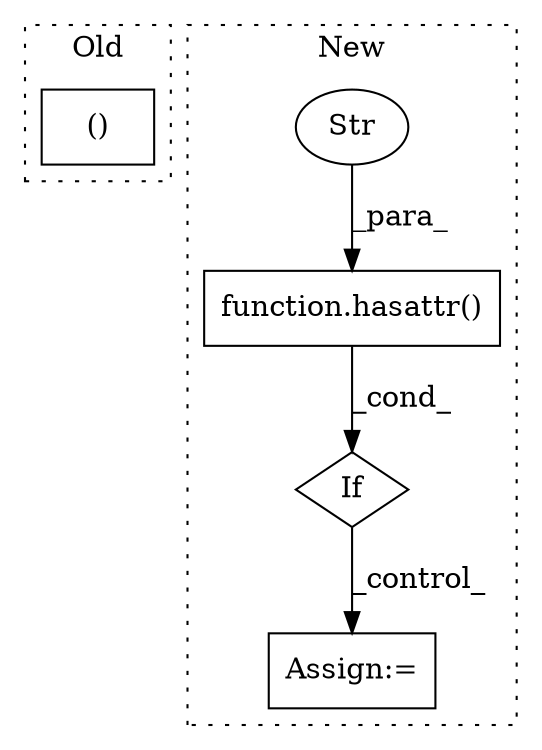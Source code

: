 digraph G {
subgraph cluster0 {
1 [label="()" a="54" s="672" l="3" shape="box"];
label = "Old";
style="dotted";
}
subgraph cluster1 {
2 [label="function.hasattr()" a="75" s="598,621" l="8,1" shape="box"];
3 [label="Str" a="66" s="612" l="9" shape="ellipse"];
4 [label="If" a="96" s="591" l="3" shape="diamond"];
5 [label="Assign:=" a="68" s="636" l="3" shape="box"];
label = "New";
style="dotted";
}
2 -> 4 [label="_cond_"];
3 -> 2 [label="_para_"];
4 -> 5 [label="_control_"];
}